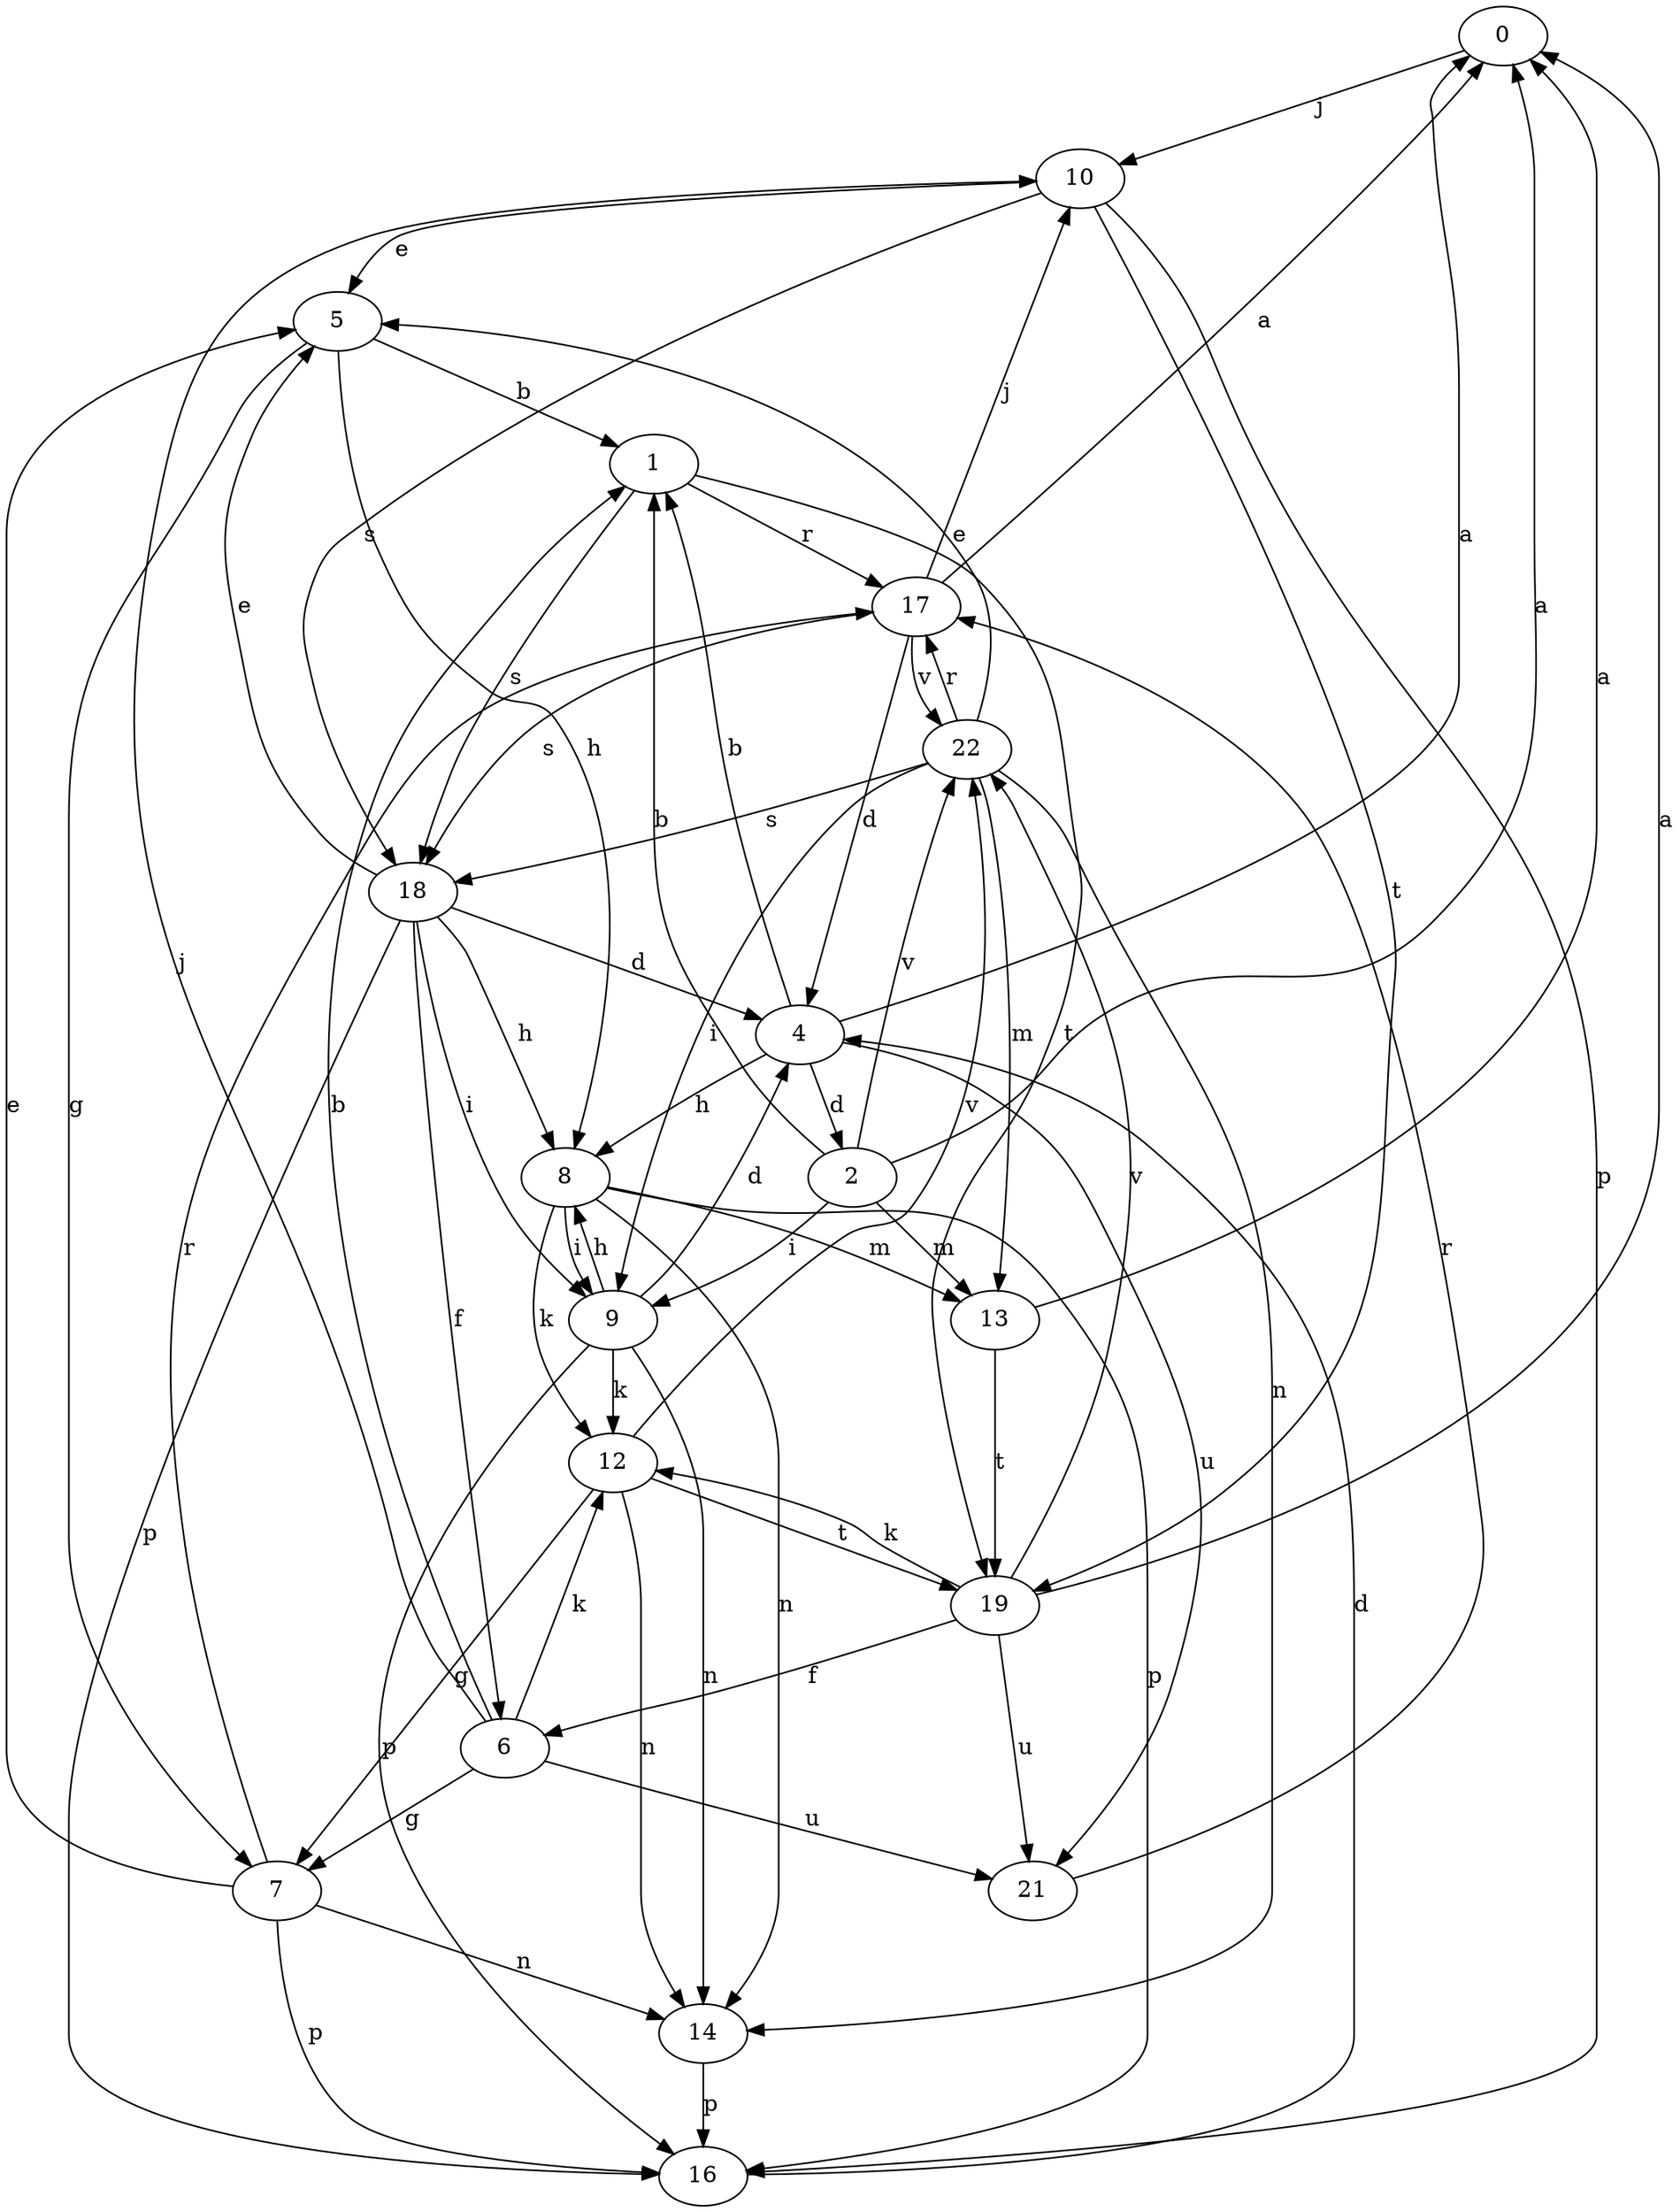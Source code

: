strict digraph  {
0;
1;
2;
4;
5;
6;
7;
8;
9;
10;
12;
13;
14;
16;
17;
18;
19;
21;
22;
0 -> 10  [label=j];
1 -> 17  [label=r];
1 -> 18  [label=s];
1 -> 19  [label=t];
2 -> 0  [label=a];
2 -> 1  [label=b];
2 -> 9  [label=i];
2 -> 13  [label=m];
2 -> 22  [label=v];
4 -> 0  [label=a];
4 -> 1  [label=b];
4 -> 2  [label=d];
4 -> 8  [label=h];
4 -> 21  [label=u];
5 -> 1  [label=b];
5 -> 7  [label=g];
5 -> 8  [label=h];
6 -> 1  [label=b];
6 -> 7  [label=g];
6 -> 10  [label=j];
6 -> 12  [label=k];
6 -> 21  [label=u];
7 -> 5  [label=e];
7 -> 14  [label=n];
7 -> 16  [label=p];
7 -> 17  [label=r];
8 -> 9  [label=i];
8 -> 12  [label=k];
8 -> 13  [label=m];
8 -> 14  [label=n];
8 -> 16  [label=p];
9 -> 4  [label=d];
9 -> 8  [label=h];
9 -> 12  [label=k];
9 -> 14  [label=n];
9 -> 16  [label=p];
10 -> 5  [label=e];
10 -> 16  [label=p];
10 -> 18  [label=s];
10 -> 19  [label=t];
12 -> 7  [label=g];
12 -> 14  [label=n];
12 -> 19  [label=t];
12 -> 22  [label=v];
13 -> 0  [label=a];
13 -> 19  [label=t];
14 -> 16  [label=p];
16 -> 4  [label=d];
17 -> 0  [label=a];
17 -> 4  [label=d];
17 -> 10  [label=j];
17 -> 18  [label=s];
17 -> 22  [label=v];
18 -> 4  [label=d];
18 -> 5  [label=e];
18 -> 6  [label=f];
18 -> 8  [label=h];
18 -> 9  [label=i];
18 -> 16  [label=p];
19 -> 0  [label=a];
19 -> 6  [label=f];
19 -> 12  [label=k];
19 -> 21  [label=u];
19 -> 22  [label=v];
21 -> 17  [label=r];
22 -> 5  [label=e];
22 -> 9  [label=i];
22 -> 13  [label=m];
22 -> 14  [label=n];
22 -> 17  [label=r];
22 -> 18  [label=s];
}
